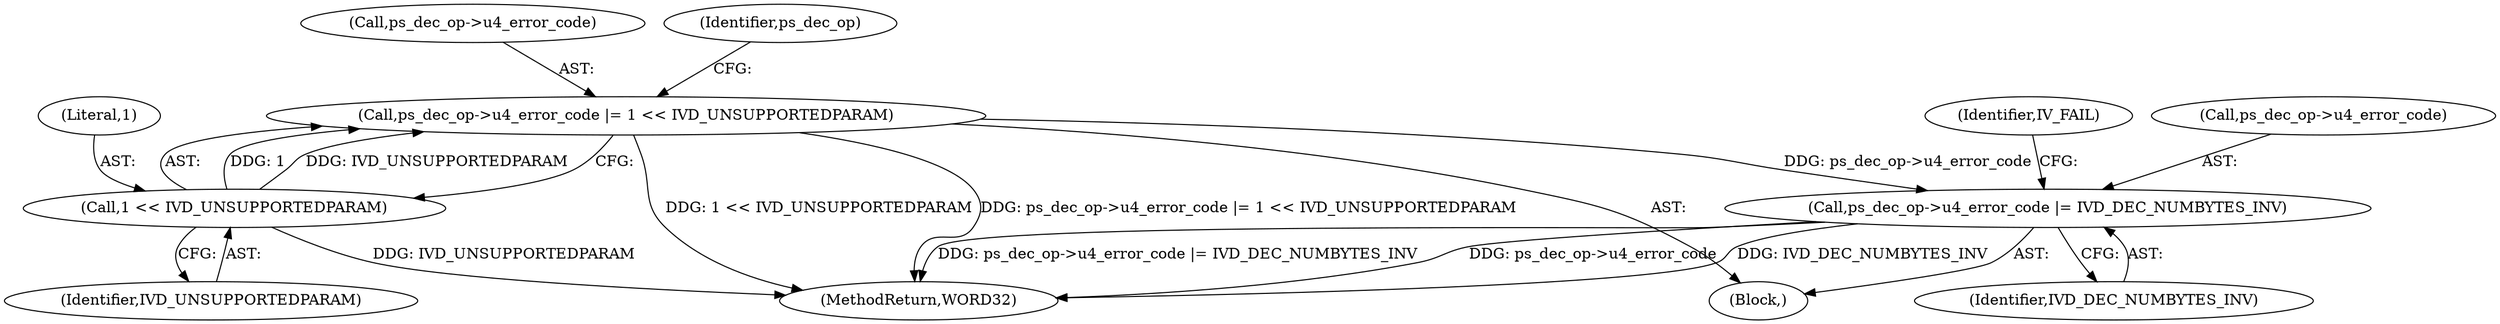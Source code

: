 digraph "0_Android_0b23c81c3dd9ec38f7e6806a3955fed1925541a0@pointer" {
"1000297" [label="(Call,ps_dec_op->u4_error_code |= 1 << IVD_UNSUPPORTEDPARAM)"];
"1000301" [label="(Call,1 << IVD_UNSUPPORTEDPARAM)"];
"1000304" [label="(Call,ps_dec_op->u4_error_code |= IVD_DEC_NUMBYTES_INV)"];
"1000297" [label="(Call,ps_dec_op->u4_error_code |= 1 << IVD_UNSUPPORTEDPARAM)"];
"1000301" [label="(Call,1 << IVD_UNSUPPORTEDPARAM)"];
"1000296" [label="(Block,)"];
"1002226" [label="(MethodReturn,WORD32)"];
"1000298" [label="(Call,ps_dec_op->u4_error_code)"];
"1000308" [label="(Identifier,IVD_DEC_NUMBYTES_INV)"];
"1000305" [label="(Call,ps_dec_op->u4_error_code)"];
"1000302" [label="(Literal,1)"];
"1000303" [label="(Identifier,IVD_UNSUPPORTEDPARAM)"];
"1000304" [label="(Call,ps_dec_op->u4_error_code |= IVD_DEC_NUMBYTES_INV)"];
"1000306" [label="(Identifier,ps_dec_op)"];
"1000310" [label="(Identifier,IV_FAIL)"];
"1000297" -> "1000296"  [label="AST: "];
"1000297" -> "1000301"  [label="CFG: "];
"1000298" -> "1000297"  [label="AST: "];
"1000301" -> "1000297"  [label="AST: "];
"1000306" -> "1000297"  [label="CFG: "];
"1000297" -> "1002226"  [label="DDG: 1 << IVD_UNSUPPORTEDPARAM"];
"1000297" -> "1002226"  [label="DDG: ps_dec_op->u4_error_code |= 1 << IVD_UNSUPPORTEDPARAM"];
"1000301" -> "1000297"  [label="DDG: 1"];
"1000301" -> "1000297"  [label="DDG: IVD_UNSUPPORTEDPARAM"];
"1000297" -> "1000304"  [label="DDG: ps_dec_op->u4_error_code"];
"1000301" -> "1000303"  [label="CFG: "];
"1000302" -> "1000301"  [label="AST: "];
"1000303" -> "1000301"  [label="AST: "];
"1000301" -> "1002226"  [label="DDG: IVD_UNSUPPORTEDPARAM"];
"1000304" -> "1000296"  [label="AST: "];
"1000304" -> "1000308"  [label="CFG: "];
"1000305" -> "1000304"  [label="AST: "];
"1000308" -> "1000304"  [label="AST: "];
"1000310" -> "1000304"  [label="CFG: "];
"1000304" -> "1002226"  [label="DDG: ps_dec_op->u4_error_code |= IVD_DEC_NUMBYTES_INV"];
"1000304" -> "1002226"  [label="DDG: ps_dec_op->u4_error_code"];
"1000304" -> "1002226"  [label="DDG: IVD_DEC_NUMBYTES_INV"];
}
